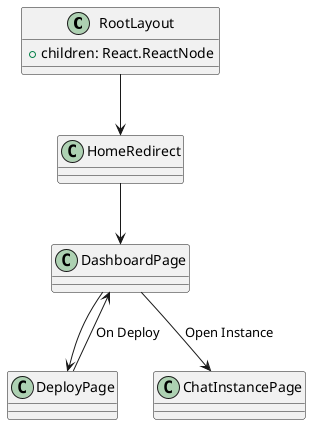 @startuml
class RootLayout {
  +children: React.ReactNode
}
class HomeRedirect
class DashboardPage
class DeployPage
class ChatInstancePage
RootLayout --> HomeRedirect
HomeRedirect --> DashboardPage
DashboardPage --> DeployPage
DashboardPage --> ChatInstancePage : "Open Instance"
DeployPage --> DashboardPage : "On Deploy"
@enduml
